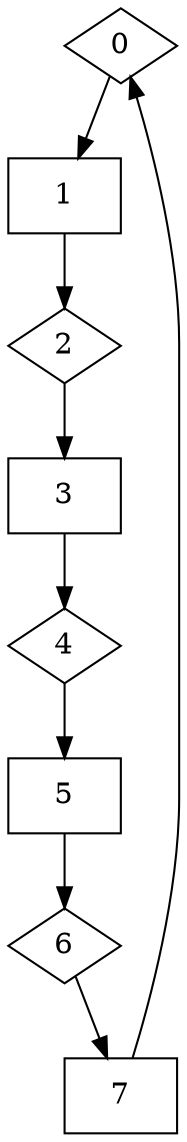 digraph G {
N0 [ shape="diamond", label="0", color="black" ];
N0 -> N1 [ color="black" ];
N1 [ shape="box", label="1", color="black" ];
N1 -> N2 [ color="black" ];
N2 [ shape="diamond", label="2", color="black" ];
N2 -> N3 [ color="black" ];
N3 [ shape="box", label="3", color="black" ];
N3 -> N4 [ color="black" ];
N4 [ shape="diamond", label="4", color="black" ];
N4 -> N5 [ color="black" ];
N5 [ shape="box", label="5", color="black" ];
N5 -> N6 [ color="black" ];
N6 [ shape="diamond", label="6", color="black" ];
N6 -> N7 [ color="black" ];
N7 [ shape="box", label="7", color="black" ];
N7 -> N0 [ color="black" ];
}
